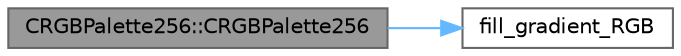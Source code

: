 digraph "CRGBPalette256::CRGBPalette256"
{
 // LATEX_PDF_SIZE
  bgcolor="transparent";
  edge [fontname=Helvetica,fontsize=10,labelfontname=Helvetica,labelfontsize=10];
  node [fontname=Helvetica,fontsize=10,shape=box,height=0.2,width=0.4];
  rankdir="LR";
  Node1 [id="Node000001",label="CRGBPalette256::CRGBPalette256",height=0.2,width=0.4,color="gray40", fillcolor="grey60", style="filled", fontcolor="black",tooltip="Create palette with a gradient from one color to another."];
  Node1 -> Node2 [id="edge1_Node000001_Node000002",color="steelblue1",style="solid",tooltip=" "];
  Node2 [id="Node000002",label="fill_gradient_RGB",height=0.2,width=0.4,color="grey40", fillcolor="white", style="filled",URL="$da/de3/group___color_fills.html#ga6afaa1f712186a4b67445f69871cad88",tooltip="Fill a range of LEDs with a smooth RGB gradient between two RGB colors."];
}
